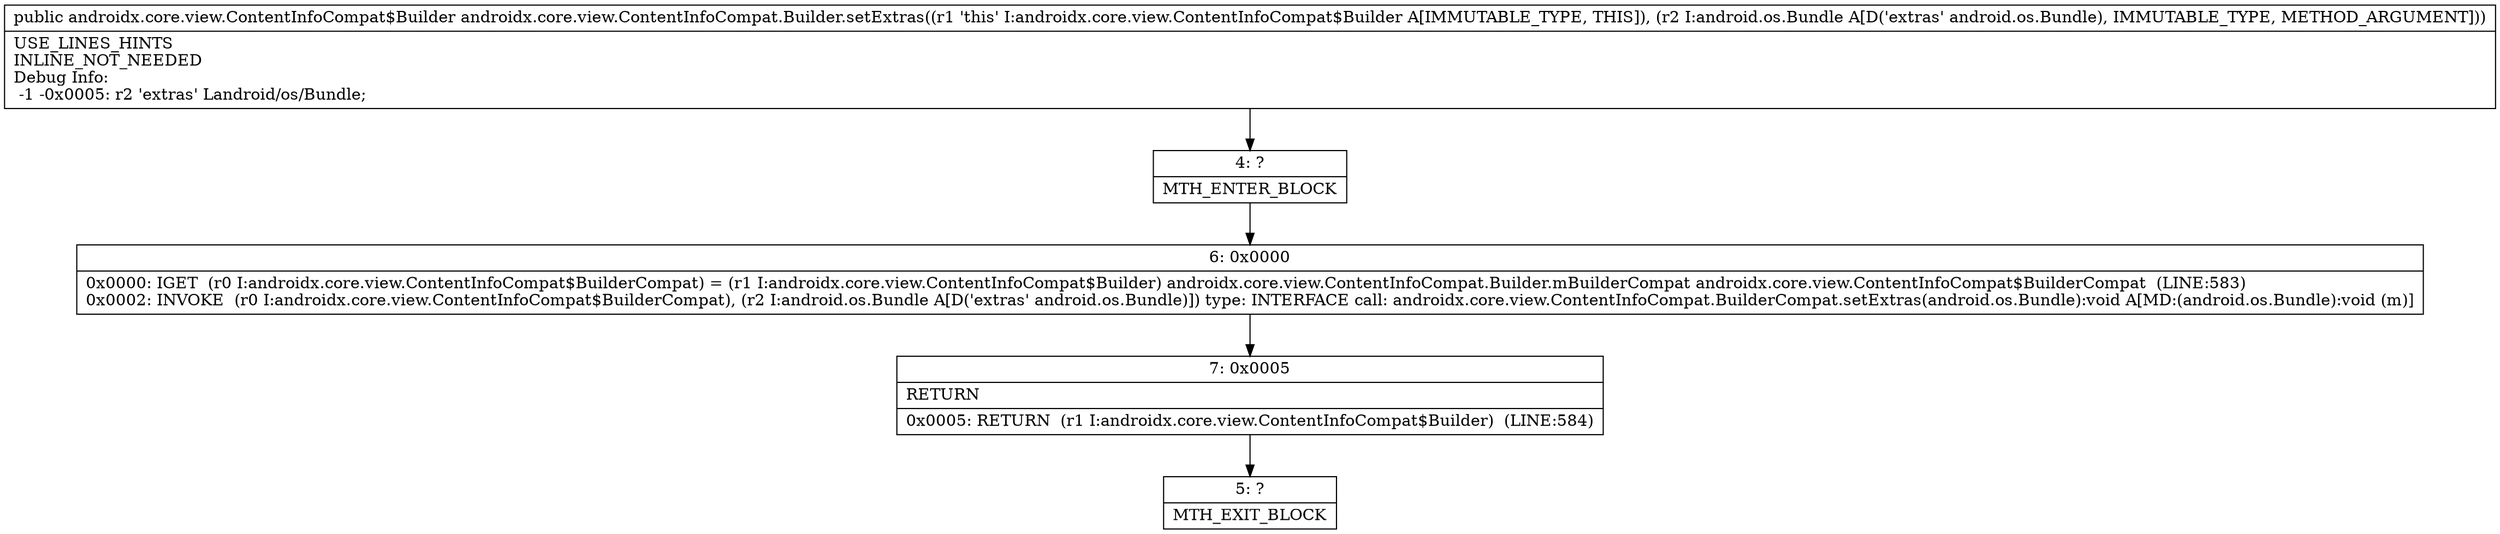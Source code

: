 digraph "CFG forandroidx.core.view.ContentInfoCompat.Builder.setExtras(Landroid\/os\/Bundle;)Landroidx\/core\/view\/ContentInfoCompat$Builder;" {
Node_4 [shape=record,label="{4\:\ ?|MTH_ENTER_BLOCK\l}"];
Node_6 [shape=record,label="{6\:\ 0x0000|0x0000: IGET  (r0 I:androidx.core.view.ContentInfoCompat$BuilderCompat) = (r1 I:androidx.core.view.ContentInfoCompat$Builder) androidx.core.view.ContentInfoCompat.Builder.mBuilderCompat androidx.core.view.ContentInfoCompat$BuilderCompat  (LINE:583)\l0x0002: INVOKE  (r0 I:androidx.core.view.ContentInfoCompat$BuilderCompat), (r2 I:android.os.Bundle A[D('extras' android.os.Bundle)]) type: INTERFACE call: androidx.core.view.ContentInfoCompat.BuilderCompat.setExtras(android.os.Bundle):void A[MD:(android.os.Bundle):void (m)]\l}"];
Node_7 [shape=record,label="{7\:\ 0x0005|RETURN\l|0x0005: RETURN  (r1 I:androidx.core.view.ContentInfoCompat$Builder)  (LINE:584)\l}"];
Node_5 [shape=record,label="{5\:\ ?|MTH_EXIT_BLOCK\l}"];
MethodNode[shape=record,label="{public androidx.core.view.ContentInfoCompat$Builder androidx.core.view.ContentInfoCompat.Builder.setExtras((r1 'this' I:androidx.core.view.ContentInfoCompat$Builder A[IMMUTABLE_TYPE, THIS]), (r2 I:android.os.Bundle A[D('extras' android.os.Bundle), IMMUTABLE_TYPE, METHOD_ARGUMENT]))  | USE_LINES_HINTS\lINLINE_NOT_NEEDED\lDebug Info:\l  \-1 \-0x0005: r2 'extras' Landroid\/os\/Bundle;\l}"];
MethodNode -> Node_4;Node_4 -> Node_6;
Node_6 -> Node_7;
Node_7 -> Node_5;
}

